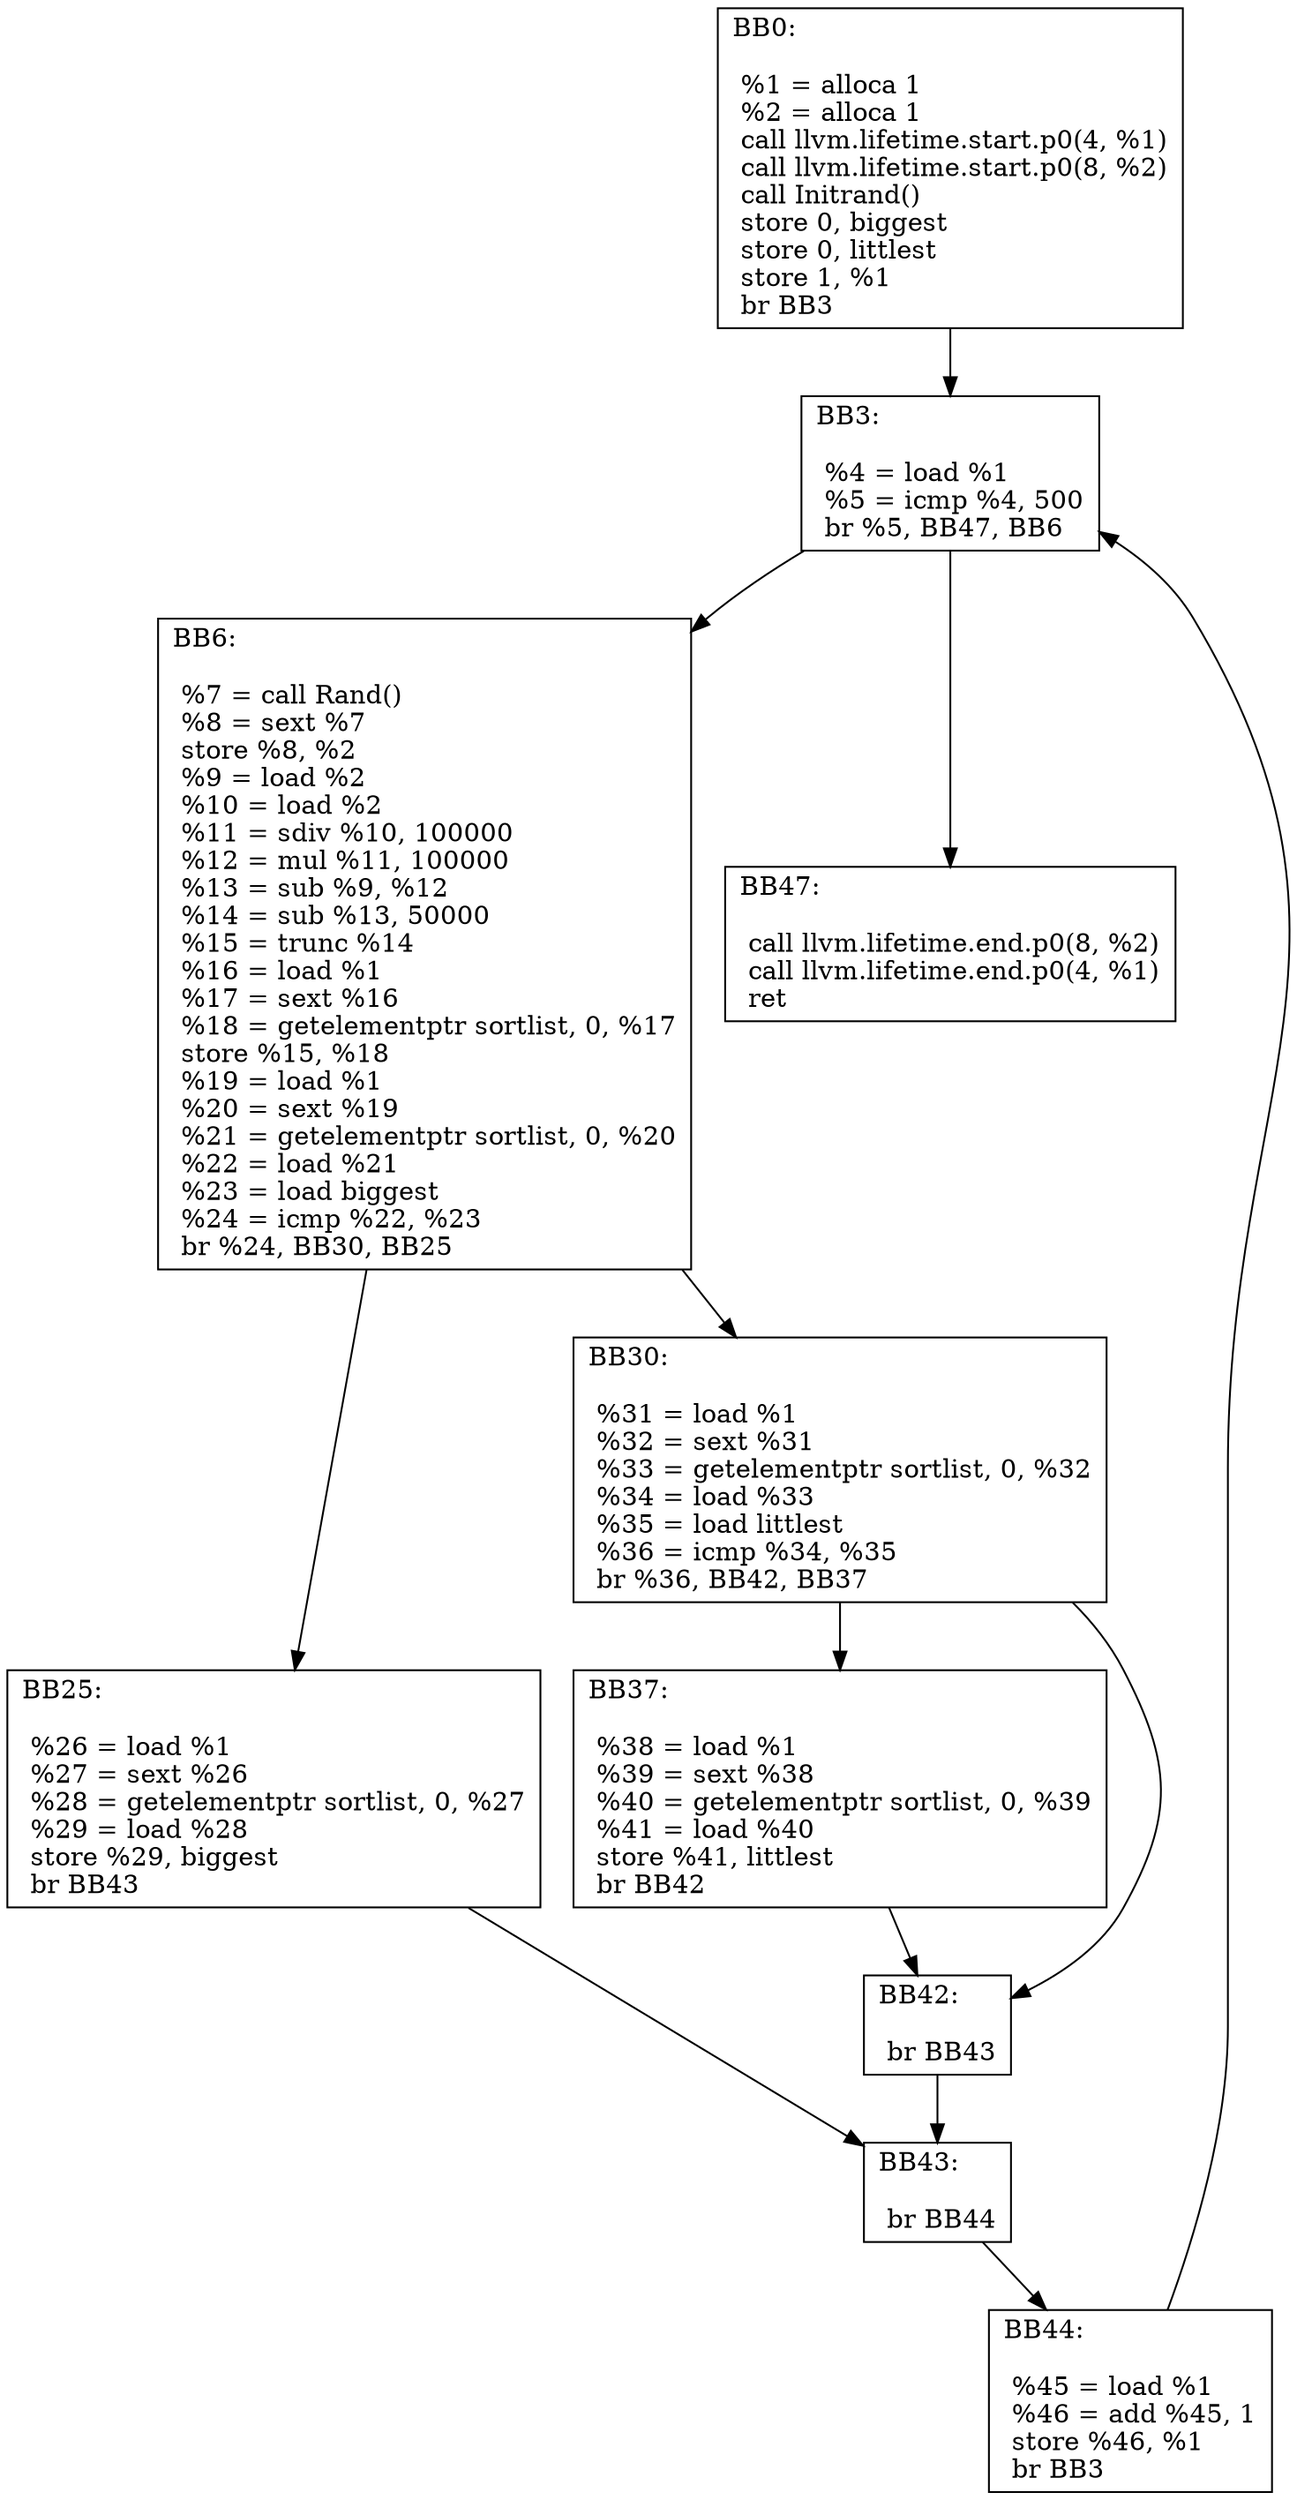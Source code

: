 digraph "CFG of bInitarr function"{
	BB0[shape=record,label="{BB0:\l\l
	 %1 = alloca  1\l	 %2 = alloca  1\l	 call llvm.lifetime.start.p0(4, %1)\l	 call llvm.lifetime.start.p0(8, %2)\l	 call Initrand()\l	 store  0,  biggest\l	 store  0,  littlest\l	 store  1,  %1\l	 br BB3\l	}"];
	BB0 -> BB3
	BB3[shape=record,label="{BB3:\l\l
	 %4 = load  %1\l	 %5 = icmp  %4,  500\l	 br %5, BB47, BB6\l	}"];
	BB3 -> BB6
	BB3 -> BB47
	BB6[shape=record,label="{BB6:\l\l
	 %7 = call Rand()\l	 %8 = sext  %7\l	 store  %8,  %2\l	 %9 = load  %2\l	 %10 = load  %2\l	 %11 = sdiv  %10,  100000\l	 %12 = mul  %11,  100000\l	 %13 = sub  %9,  %12\l	 %14 = sub  %13,  50000\l	 %15 = trunc  %14\l	 %16 = load  %1\l	 %17 = sext  %16\l	 %18 = getelementptr  sortlist,  0,  %17\l	 store  %15,  %18\l	 %19 = load  %1\l	 %20 = sext  %19\l	 %21 = getelementptr  sortlist,  0,  %20\l	 %22 = load  %21\l	 %23 = load  biggest\l	 %24 = icmp  %22,  %23\l	 br %24, BB30, BB25\l	}"];
	BB6 -> BB25
	BB6 -> BB30
	BB25[shape=record,label="{BB25:\l\l
	 %26 = load  %1\l	 %27 = sext  %26\l	 %28 = getelementptr  sortlist,  0,  %27\l	 %29 = load  %28\l	 store  %29,  biggest\l	 br BB43\l	}"];
	BB25 -> BB43
	BB30[shape=record,label="{BB30:\l\l
	 %31 = load  %1\l	 %32 = sext  %31\l	 %33 = getelementptr  sortlist,  0,  %32\l	 %34 = load  %33\l	 %35 = load  littlest\l	 %36 = icmp  %34,  %35\l	 br %36, BB42, BB37\l	}"];
	BB30 -> BB37
	BB30 -> BB42
	BB37[shape=record,label="{BB37:\l\l
	 %38 = load  %1\l	 %39 = sext  %38\l	 %40 = getelementptr  sortlist,  0,  %39\l	 %41 = load  %40\l	 store  %41,  littlest\l	 br BB42\l	}"];
	BB37 -> BB42
	BB42[shape=record,label="{BB42:\l\l
	 br BB43\l	}"];
	BB42 -> BB43
	BB43[shape=record,label="{BB43:\l\l
	 br BB44\l	}"];
	BB43 -> BB44
	BB44[shape=record,label="{BB44:\l\l
	 %45 = load  %1\l	 %46 = add  %45,  1\l	 store  %46,  %1\l	 br BB3\l	}"];
	BB44 -> BB3
	BB47[shape=record,label="{BB47:\l\l
	 call llvm.lifetime.end.p0(8, %2)\l	 call llvm.lifetime.end.p0(4, %1)\l	 ret \l	}"];
}
